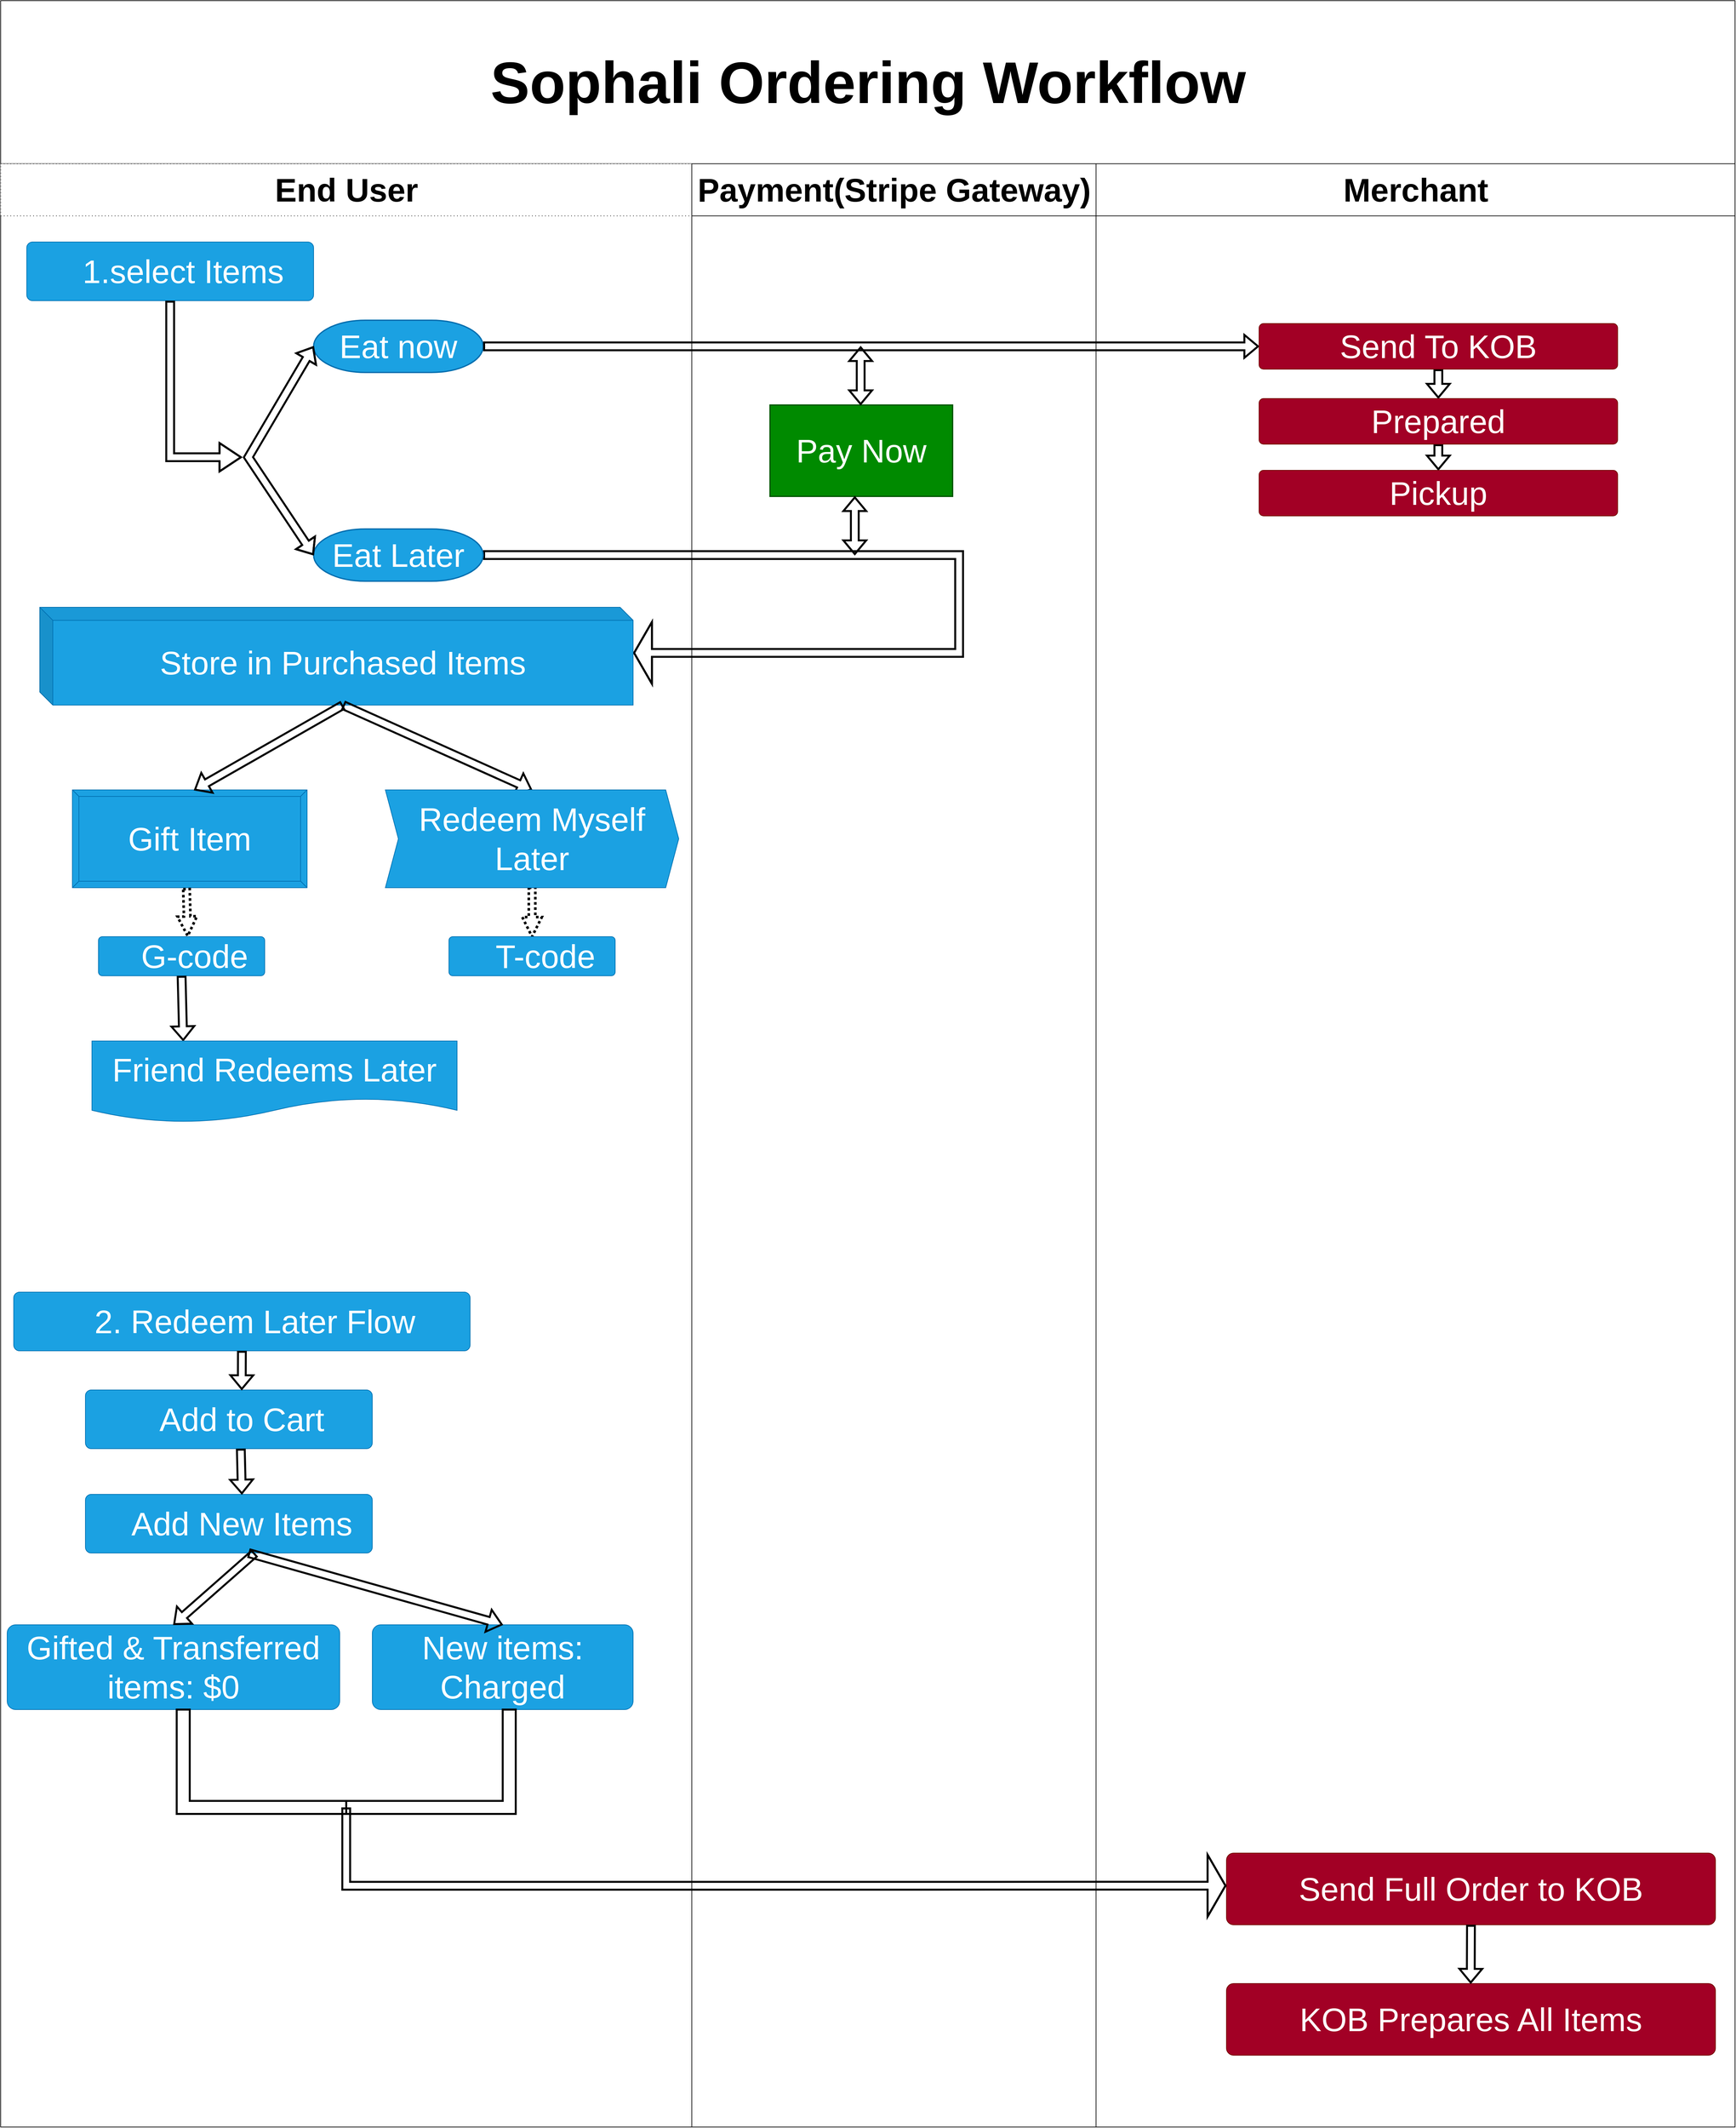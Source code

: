 <mxfile version="21.5.0" type="device">
  <diagram name="Page-1" id="FgBp9Bv5czjPE0wI_xVQ">
    <mxGraphModel dx="11260" dy="7060" grid="1" gridSize="10" guides="1" tooltips="1" connect="1" arrows="1" fold="1" page="1" pageScale="1" pageWidth="850" pageHeight="1100" math="0" shadow="0">
      <root>
        <mxCell id="0" />
        <mxCell id="1" parent="0" />
        <mxCell id="ERyDzxPQt0Ca88n98uUy-433" value="&lt;span style=&quot;font-size: 90px;&quot;&gt;Sophali Ordering Workflow&lt;/span&gt;" style="swimlane;childLayout=stackLayout;resizeParent=1;resizeParentMax=0;startSize=250;html=1;" parent="1" vertex="1">
          <mxGeometry x="-1160" y="-210" width="2660" height="3260" as="geometry">
            <mxRectangle x="-1570" y="170" width="70" height="30" as="alternateBounds" />
          </mxGeometry>
        </mxCell>
        <mxCell id="ERyDzxPQt0Ca88n98uUy-434" value="&lt;h1&gt;&lt;font style=&quot;font-size: 50px;&quot;&gt;End User&lt;/font&gt;&lt;/h1&gt;" style="swimlane;startSize=80;html=1;dashed=1;dashPattern=1 4;" parent="ERyDzxPQt0Ca88n98uUy-433" vertex="1">
          <mxGeometry y="250" width="1060" height="3010" as="geometry">
            <mxRectangle y="20" width="120" height="1810" as="alternateBounds" />
          </mxGeometry>
        </mxCell>
        <mxCell id="ERyDzxPQt0Ca88n98uUy-442" value="&lt;blockquote style=&quot;margin: 0 0 0 40px; border: none; padding: 0px;&quot;&gt;&lt;span style=&quot;text-align: left; background-color: initial;&quot;&gt;&lt;font style=&quot;font-size: 50px;&quot;&gt;1.select Items&lt;/font&gt;&lt;/span&gt;&lt;br&gt;&lt;/blockquote&gt;" style="rounded=1;arcSize=10;whiteSpace=wrap;html=1;align=center;fillColor=#1ba1e2;strokeColor=#006EAF;fontColor=#ffffff;" parent="ERyDzxPQt0Ca88n98uUy-434" vertex="1">
          <mxGeometry x="40" y="120" width="440" height="90" as="geometry" />
        </mxCell>
        <mxCell id="ERyDzxPQt0Ca88n98uUy-468" value="&lt;font style=&quot;font-size: 50px;&quot;&gt;Eat now&lt;/font&gt;" style="strokeWidth=2;html=1;shape=mxgraph.flowchart.terminator;whiteSpace=wrap;fillColor=#1ba1e2;strokeColor=#006EAF;fontColor=#ffffff;" parent="ERyDzxPQt0Ca88n98uUy-434" vertex="1">
          <mxGeometry x="480" y="240" width="260" height="80" as="geometry" />
        </mxCell>
        <mxCell id="ERyDzxPQt0Ca88n98uUy-483" style="edgeStyle=orthogonalEdgeStyle;rounded=0;orthogonalLoop=1;jettySize=auto;html=1;exitX=1;exitY=0.5;exitDx=0;exitDy=0;exitPerimeter=0;shape=flexArrow;endWidth=80;endSize=8.143;strokeWidth=3;" parent="ERyDzxPQt0Ca88n98uUy-434" source="ERyDzxPQt0Ca88n98uUy-469" target="ERyDzxPQt0Ca88n98uUy-504" edge="1">
          <mxGeometry relative="1" as="geometry">
            <mxPoint x="840" y="750" as="targetPoint" />
            <Array as="points">
              <mxPoint x="1470" y="600" />
              <mxPoint x="1470" y="750" />
            </Array>
          </mxGeometry>
        </mxCell>
        <mxCell id="ERyDzxPQt0Ca88n98uUy-469" value="&lt;font style=&quot;font-size: 50px;&quot;&gt;Eat Later&lt;/font&gt;" style="strokeWidth=2;html=1;shape=mxgraph.flowchart.terminator;whiteSpace=wrap;fillColor=#1ba1e2;strokeColor=#006EAF;fontColor=#ffffff;" parent="ERyDzxPQt0Ca88n98uUy-434" vertex="1">
          <mxGeometry x="480" y="560" width="260" height="80" as="geometry" />
        </mxCell>
        <mxCell id="ERyDzxPQt0Ca88n98uUy-500" value="" style="endArrow=classic;html=1;rounded=0;edgeStyle=elbowEdgeStyle;exitX=0.5;exitY=1;exitDx=0;exitDy=0;shape=flexArrow;endWidth=28.571;endSize=9.943;strokeWidth=3;" parent="ERyDzxPQt0Ca88n98uUy-434" source="ERyDzxPQt0Ca88n98uUy-442" edge="1">
          <mxGeometry width="50" height="50" relative="1" as="geometry">
            <mxPoint x="270" y="280" as="sourcePoint" />
            <mxPoint x="370" y="450" as="targetPoint" />
            <Array as="points">
              <mxPoint x="260" y="480" />
            </Array>
          </mxGeometry>
        </mxCell>
        <mxCell id="ERyDzxPQt0Ca88n98uUy-502" value="" style="shape=flexArrow;endArrow=classic;startArrow=classic;html=1;rounded=0;exitX=0;exitY=0.5;exitDx=0;exitDy=0;exitPerimeter=0;entryX=0;entryY=0.5;entryDx=0;entryDy=0;entryPerimeter=0;strokeWidth=3;" parent="ERyDzxPQt0Ca88n98uUy-434" source="ERyDzxPQt0Ca88n98uUy-469" target="ERyDzxPQt0Ca88n98uUy-468" edge="1">
          <mxGeometry width="100" height="100" relative="1" as="geometry">
            <mxPoint x="440" y="480" as="sourcePoint" />
            <mxPoint x="540" y="380" as="targetPoint" />
            <Array as="points">
              <mxPoint x="380" y="450" />
            </Array>
          </mxGeometry>
        </mxCell>
        <mxCell id="ERyDzxPQt0Ca88n98uUy-504" value="&lt;font style=&quot;font-size: 50px;&quot;&gt;Store in Purchased Items&lt;/font&gt;" style="shape=cube;whiteSpace=wrap;html=1;boundedLbl=1;backgroundOutline=1;darkOpacity=0.05;darkOpacity2=0.1;fillColor=#1ba1e2;strokeColor=#006EAF;fontColor=#ffffff;" parent="ERyDzxPQt0Ca88n98uUy-434" vertex="1">
          <mxGeometry x="60" y="680" width="910" height="150" as="geometry" />
        </mxCell>
        <mxCell id="ERyDzxPQt0Ca88n98uUy-507" value="&lt;span style=&quot;font-size: 50px;&quot;&gt;Gift Item&lt;/span&gt;" style="labelPosition=center;verticalLabelPosition=middle;align=center;html=1;shape=mxgraph.basic.button;dx=10;whiteSpace=wrap;fillColor=#1ba1e2;strokeColor=#006EAF;fontColor=#ffffff;" parent="ERyDzxPQt0Ca88n98uUy-434" vertex="1">
          <mxGeometry x="110" y="960" width="360" height="150" as="geometry" />
        </mxCell>
        <mxCell id="ERyDzxPQt0Ca88n98uUy-511" value="" style="shape=flexArrow;endArrow=classic;html=1;rounded=0;entryX=0.519;entryY=0.002;entryDx=0;entryDy=0;entryPerimeter=0;exitX=0;exitY=0;exitDx=465;exitDy=150;exitPerimeter=0;strokeWidth=3;" parent="ERyDzxPQt0Ca88n98uUy-434" source="ERyDzxPQt0Ca88n98uUy-504" target="ERyDzxPQt0Ca88n98uUy-507" edge="1">
          <mxGeometry width="50" height="50" relative="1" as="geometry">
            <mxPoint x="510" y="910" as="sourcePoint" />
            <mxPoint x="560" y="860" as="targetPoint" />
          </mxGeometry>
        </mxCell>
        <mxCell id="ERyDzxPQt0Ca88n98uUy-512" value="" style="shape=flexArrow;endArrow=classic;html=1;rounded=0;exitX=0;exitY=0;exitDx=465;exitDy=150;exitPerimeter=0;entryX=0.5;entryY=0;entryDx=0;entryDy=0;strokeWidth=3;" parent="ERyDzxPQt0Ca88n98uUy-434" source="ERyDzxPQt0Ca88n98uUy-504" target="ERyDzxPQt0Ca88n98uUy-513" edge="1">
          <mxGeometry width="50" height="50" relative="1" as="geometry">
            <mxPoint x="668" y="900" as="sourcePoint" />
            <mxPoint x="790" y="930" as="targetPoint" />
          </mxGeometry>
        </mxCell>
        <mxCell id="ERyDzxPQt0Ca88n98uUy-514" style="edgeStyle=orthogonalEdgeStyle;rounded=0;orthogonalLoop=1;jettySize=auto;html=1;exitX=0.5;exitY=1;exitDx=0;exitDy=0;shape=arrow;entryX=0.5;entryY=0;entryDx=0;entryDy=0;strokeWidth=4;dashed=1;dashPattern=1 1;" parent="ERyDzxPQt0Ca88n98uUy-434" source="ERyDzxPQt0Ca88n98uUy-513" target="ERyDzxPQt0Ca88n98uUy-515" edge="1">
          <mxGeometry relative="1" as="geometry">
            <mxPoint x="830" y="1260" as="targetPoint" />
          </mxGeometry>
        </mxCell>
        <mxCell id="ERyDzxPQt0Ca88n98uUy-513" value="&lt;font style=&quot;font-size: 50px;&quot;&gt;Redeem Myself Later&lt;/font&gt;" style="shape=step;perimeter=stepPerimeter;whiteSpace=wrap;html=1;fixedSize=1;fillColor=#1ba1e2;strokeColor=#006EAF;fontColor=#ffffff;" parent="ERyDzxPQt0Ca88n98uUy-434" vertex="1">
          <mxGeometry x="590" y="960" width="450" height="150" as="geometry" />
        </mxCell>
        <mxCell id="ERyDzxPQt0Ca88n98uUy-515" value="&lt;blockquote style=&quot;text-align: left; margin: 0px 0px 0px 40px; border: none; padding: 0px;&quot;&gt;&lt;span style=&quot;font-size: 50px;&quot;&gt;T-code&lt;/span&gt;&lt;/blockquote&gt;" style="rounded=1;arcSize=10;whiteSpace=wrap;html=1;align=center;fillColor=#1ba1e2;strokeColor=#006EAF;fontColor=#ffffff;" parent="ERyDzxPQt0Ca88n98uUy-434" vertex="1">
          <mxGeometry x="687.5" y="1185" width="255" height="60" as="geometry" />
        </mxCell>
        <mxCell id="ERyDzxPQt0Ca88n98uUy-516" style="edgeStyle=orthogonalEdgeStyle;rounded=0;orthogonalLoop=1;jettySize=auto;html=1;exitX=0.486;exitY=1.015;exitDx=0;exitDy=0;shape=arrow;dashed=1;exitPerimeter=0;entryX=0.537;entryY=-0.017;entryDx=0;entryDy=0;entryPerimeter=0;strokeWidth=4;dashPattern=1 1;" parent="ERyDzxPQt0Ca88n98uUy-434" source="ERyDzxPQt0Ca88n98uUy-507" target="ERyDzxPQt0Ca88n98uUy-517" edge="1">
          <mxGeometry relative="1" as="geometry">
            <mxPoint x="280.0" y="1225" as="targetPoint" />
            <mxPoint x="280.0" y="1150" as="sourcePoint" />
            <Array as="points">
              <mxPoint x="285" y="1147" />
              <mxPoint x="278" y="1147" />
              <mxPoint x="278" y="1177" />
              <mxPoint x="287" y="1177" />
            </Array>
          </mxGeometry>
        </mxCell>
        <mxCell id="ERyDzxPQt0Ca88n98uUy-517" value="&lt;blockquote style=&quot;text-align: left; margin: 0px 0px 0px 40px; border: none; padding: 0px;&quot;&gt;&lt;span style=&quot;font-size: 50px;&quot;&gt;G-code&lt;/span&gt;&lt;/blockquote&gt;" style="rounded=1;arcSize=10;whiteSpace=wrap;html=1;align=center;fillColor=#1ba1e2;strokeColor=#006EAF;fontColor=#ffffff;" parent="ERyDzxPQt0Ca88n98uUy-434" vertex="1">
          <mxGeometry x="150" y="1185" width="255" height="60" as="geometry" />
        </mxCell>
        <mxCell id="ERyDzxPQt0Ca88n98uUy-535" value="" style="shape=flexArrow;endArrow=classic;html=1;rounded=0;entryX=0.25;entryY=0;entryDx=0;entryDy=0;exitX=0.5;exitY=1;exitDx=0;exitDy=0;strokeWidth=3;" parent="ERyDzxPQt0Ca88n98uUy-434" source="ERyDzxPQt0Ca88n98uUy-517" target="ERyDzxPQt0Ca88n98uUy-536" edge="1">
          <mxGeometry width="50" height="50" relative="1" as="geometry">
            <mxPoint x="498" y="1220" as="sourcePoint" />
            <mxPoint x="270" y="1350" as="targetPoint" />
          </mxGeometry>
        </mxCell>
        <mxCell id="ERyDzxPQt0Ca88n98uUy-536" value="&lt;font style=&quot;font-size: 50px;&quot;&gt;Friend Redeems Later&lt;/font&gt;" style="shape=document;whiteSpace=wrap;html=1;boundedLbl=1;fillColor=#1ba1e2;strokeColor=#006EAF;fontColor=#ffffff;" parent="ERyDzxPQt0Ca88n98uUy-434" vertex="1">
          <mxGeometry x="140" y="1345" width="560" height="125" as="geometry" />
        </mxCell>
        <mxCell id="ERyDzxPQt0Ca88n98uUy-539" value="&lt;blockquote style=&quot;margin: 0 0 0 40px; border: none; padding: 0px;&quot;&gt;&lt;span style=&quot;text-align: left; background-color: initial;&quot;&gt;&lt;font style=&quot;font-size: 50px;&quot;&gt;2. Redeem Later Flow&lt;/font&gt;&lt;/span&gt;&lt;br&gt;&lt;/blockquote&gt;" style="rounded=1;arcSize=10;whiteSpace=wrap;html=1;align=center;fillColor=#1ba1e2;strokeColor=#006EAF;fontColor=#ffffff;" parent="ERyDzxPQt0Ca88n98uUy-434" vertex="1">
          <mxGeometry x="20" y="1730" width="700" height="90" as="geometry" />
        </mxCell>
        <mxCell id="ERyDzxPQt0Ca88n98uUy-540" value="&lt;blockquote style=&quot;text-align: left; margin: 0px 0px 0px 40px; border: none; padding: 0px;&quot;&gt;&lt;span style=&quot;font-size: 50px;&quot;&gt;Add to Cart&lt;/span&gt;&lt;/blockquote&gt;" style="rounded=1;arcSize=10;whiteSpace=wrap;html=1;align=center;fillColor=#1ba1e2;strokeColor=#006EAF;fontColor=#ffffff;" parent="ERyDzxPQt0Ca88n98uUy-434" vertex="1">
          <mxGeometry x="130" y="1880" width="440" height="90" as="geometry" />
        </mxCell>
        <mxCell id="ERyDzxPQt0Ca88n98uUy-561" value="&lt;blockquote style=&quot;text-align: left; margin: 0px 0px 0px 40px; border: none; padding: 0px;&quot;&gt;&lt;span style=&quot;font-size: 50px;&quot;&gt;Add New Items&lt;/span&gt;&lt;/blockquote&gt;" style="rounded=1;arcSize=10;whiteSpace=wrap;html=1;align=center;fillColor=#1ba1e2;strokeColor=#006EAF;fontColor=#ffffff;" parent="ERyDzxPQt0Ca88n98uUy-434" vertex="1">
          <mxGeometry x="130" y="2040" width="440" height="90" as="geometry" />
        </mxCell>
        <mxCell id="ERyDzxPQt0Ca88n98uUy-562" value="&lt;span style=&quot;font-size: 50px;&quot;&gt;Gifted &amp;amp; Transferred items: $0&lt;/span&gt;" style="rounded=1;arcSize=10;whiteSpace=wrap;html=1;align=center;fillColor=#1ba1e2;strokeColor=#006EAF;fontColor=#ffffff;" parent="ERyDzxPQt0Ca88n98uUy-434" vertex="1">
          <mxGeometry x="10" y="2240" width="510" height="130" as="geometry" />
        </mxCell>
        <mxCell id="ERyDzxPQt0Ca88n98uUy-585" value="&lt;span style=&quot;font-size: 50px;&quot;&gt;New items: Charged&lt;/span&gt;" style="rounded=1;arcSize=10;whiteSpace=wrap;html=1;align=center;fillColor=#1ba1e2;strokeColor=#006EAF;fontColor=#ffffff;" parent="ERyDzxPQt0Ca88n98uUy-434" vertex="1">
          <mxGeometry x="570" y="2240" width="400" height="130" as="geometry" />
        </mxCell>
        <mxCell id="ERyDzxPQt0Ca88n98uUy-586" value="" style="shape=flexArrow;endArrow=classic;html=1;rounded=0;entryX=0.545;entryY=0;entryDx=0;entryDy=0;exitX=0.5;exitY=1;exitDx=0;exitDy=0;strokeWidth=3;entryPerimeter=0;" parent="ERyDzxPQt0Ca88n98uUy-434" source="ERyDzxPQt0Ca88n98uUy-539" target="ERyDzxPQt0Ca88n98uUy-540" edge="1">
          <mxGeometry width="50" height="50" relative="1" as="geometry">
            <mxPoint x="353.33" y="1820" as="sourcePoint" />
            <mxPoint x="355.33" y="1920" as="targetPoint" />
          </mxGeometry>
        </mxCell>
        <mxCell id="ERyDzxPQt0Ca88n98uUy-587" value="" style="shape=flexArrow;endArrow=classic;html=1;rounded=0;exitX=0.5;exitY=1;exitDx=0;exitDy=0;strokeWidth=3;" parent="ERyDzxPQt0Ca88n98uUy-434" edge="1">
          <mxGeometry width="50" height="50" relative="1" as="geometry">
            <mxPoint x="368.33" y="1970" as="sourcePoint" />
            <mxPoint x="370" y="2040" as="targetPoint" />
          </mxGeometry>
        </mxCell>
        <mxCell id="ERyDzxPQt0Ca88n98uUy-588" value="" style="shape=flexArrow;endArrow=classic;html=1;rounded=0;entryX=0.5;entryY=0;entryDx=0;entryDy=0;exitX=0.5;exitY=1;exitDx=0;exitDy=0;strokeWidth=3;" parent="ERyDzxPQt0Ca88n98uUy-434" target="ERyDzxPQt0Ca88n98uUy-562" edge="1">
          <mxGeometry width="50" height="50" relative="1" as="geometry">
            <mxPoint x="390" y="2130" as="sourcePoint" />
            <mxPoint x="392" y="2230" as="targetPoint" />
          </mxGeometry>
        </mxCell>
        <mxCell id="ERyDzxPQt0Ca88n98uUy-589" value="" style="shape=flexArrow;endArrow=classic;html=1;rounded=0;entryX=0.5;entryY=0;entryDx=0;entryDy=0;strokeWidth=3;" parent="ERyDzxPQt0Ca88n98uUy-434" target="ERyDzxPQt0Ca88n98uUy-585" edge="1">
          <mxGeometry width="50" height="50" relative="1" as="geometry">
            <mxPoint x="380" y="2130" as="sourcePoint" />
            <mxPoint x="562" y="2250" as="targetPoint" />
          </mxGeometry>
        </mxCell>
        <mxCell id="ERyDzxPQt0Ca88n98uUy-595" value="" style="shape=corner;whiteSpace=wrap;html=1;direction=north;strokeWidth=3;" parent="ERyDzxPQt0Ca88n98uUy-434" vertex="1">
          <mxGeometry x="270" y="2370" width="260" height="160" as="geometry" />
        </mxCell>
        <mxCell id="ERyDzxPQt0Ca88n98uUy-597" value="" style="shape=corner;whiteSpace=wrap;html=1;direction=west;strokeWidth=3;" parent="ERyDzxPQt0Ca88n98uUy-434" vertex="1">
          <mxGeometry x="530" y="2370" width="260" height="160" as="geometry" />
        </mxCell>
        <mxCell id="ERyDzxPQt0Ca88n98uUy-435" value="&lt;h1&gt;&lt;span style=&quot;font-size: 50px;&quot;&gt;Payment(Stripe Gateway)&lt;/span&gt;&lt;/h1&gt;" style="swimlane;startSize=80;html=1;" parent="ERyDzxPQt0Ca88n98uUy-433" vertex="1">
          <mxGeometry x="1060" y="250" width="620" height="3010" as="geometry" />
        </mxCell>
        <mxCell id="ERyDzxPQt0Ca88n98uUy-481" value="&lt;font style=&quot;font-size: 50px;&quot;&gt;Pay Now&lt;/font&gt;" style="whiteSpace=wrap;html=1;strokeWidth=2;fillColor=#008a00;strokeColor=#005700;fontColor=#ffffff;" parent="ERyDzxPQt0Ca88n98uUy-435" vertex="1">
          <mxGeometry x="120" y="370" width="280" height="140" as="geometry" />
        </mxCell>
        <mxCell id="ERyDzxPQt0Ca88n98uUy-486" value="" style="edgeStyle=none;orthogonalLoop=1;jettySize=auto;html=1;endArrow=classic;startArrow=classic;rounded=0;shape=flexArrow;strokeWidth=3;" parent="ERyDzxPQt0Ca88n98uUy-435" edge="1">
          <mxGeometry width="100" relative="1" as="geometry">
            <mxPoint x="259" y="370" as="sourcePoint" />
            <mxPoint x="259" y="280" as="targetPoint" />
            <Array as="points" />
          </mxGeometry>
        </mxCell>
        <mxCell id="ERyDzxPQt0Ca88n98uUy-503" value="" style="edgeStyle=none;orthogonalLoop=1;jettySize=auto;html=1;endArrow=classic;startArrow=classic;rounded=0;shape=flexArrow;strokeWidth=3;" parent="ERyDzxPQt0Ca88n98uUy-435" edge="1">
          <mxGeometry width="100" relative="1" as="geometry">
            <mxPoint x="250" y="600" as="sourcePoint" />
            <mxPoint x="250" y="510" as="targetPoint" />
            <Array as="points" />
          </mxGeometry>
        </mxCell>
        <mxCell id="ERyDzxPQt0Ca88n98uUy-482" value="" style="edgeStyle=orthogonalEdgeStyle;rounded=0;orthogonalLoop=1;jettySize=auto;html=1;entryX=0;entryY=0.5;entryDx=0;entryDy=0;shape=flexArrow;strokeWidth=3;" parent="ERyDzxPQt0Ca88n98uUy-433" source="ERyDzxPQt0Ca88n98uUy-468" target="ERyDzxPQt0Ca88n98uUy-454" edge="1">
          <mxGeometry relative="1" as="geometry">
            <mxPoint x="1790" y="400" as="targetPoint" />
          </mxGeometry>
        </mxCell>
        <mxCell id="ERyDzxPQt0Ca88n98uUy-436" value="&lt;span style=&quot;font-size: 50px;&quot;&gt;Merchant&lt;/span&gt;" style="swimlane;startSize=80;html=1;" parent="ERyDzxPQt0Ca88n98uUy-433" vertex="1">
          <mxGeometry x="1680" y="250" width="980" height="3010" as="geometry" />
        </mxCell>
        <mxCell id="ERyDzxPQt0Ca88n98uUy-492" style="edgeStyle=orthogonalEdgeStyle;rounded=0;orthogonalLoop=1;jettySize=auto;html=1;exitX=0.5;exitY=1;exitDx=0;exitDy=0;entryX=0.5;entryY=0;entryDx=0;entryDy=0;shape=flexArrow;strokeWidth=3;" parent="ERyDzxPQt0Ca88n98uUy-436" source="ERyDzxPQt0Ca88n98uUy-454" target="ERyDzxPQt0Ca88n98uUy-490" edge="1">
          <mxGeometry relative="1" as="geometry" />
        </mxCell>
        <mxCell id="ERyDzxPQt0Ca88n98uUy-454" value="&lt;font style=&quot;font-size: 50px;&quot;&gt;Send To KOB&lt;/font&gt;" style="whiteSpace=wrap;html=1;fillColor=#a20025;strokeColor=#6F0000;rounded=1;arcSize=10;fontColor=#ffffff;" parent="ERyDzxPQt0Ca88n98uUy-436" vertex="1">
          <mxGeometry x="250" y="245" width="550" height="70" as="geometry" />
        </mxCell>
        <mxCell id="ERyDzxPQt0Ca88n98uUy-493" style="edgeStyle=orthogonalEdgeStyle;rounded=0;orthogonalLoop=1;jettySize=auto;html=1;exitX=0.5;exitY=1;exitDx=0;exitDy=0;entryX=0.5;entryY=0;entryDx=0;entryDy=0;shape=flexArrow;strokeWidth=3;" parent="ERyDzxPQt0Ca88n98uUy-436" source="ERyDzxPQt0Ca88n98uUy-490" target="ERyDzxPQt0Ca88n98uUy-491" edge="1">
          <mxGeometry relative="1" as="geometry" />
        </mxCell>
        <mxCell id="ERyDzxPQt0Ca88n98uUy-490" value="&lt;font style=&quot;font-size: 50px;&quot;&gt;Prepared&lt;/font&gt;" style="whiteSpace=wrap;html=1;fillColor=#a20025;strokeColor=#6F0000;rounded=1;arcSize=10;fontColor=#ffffff;" parent="ERyDzxPQt0Ca88n98uUy-436" vertex="1">
          <mxGeometry x="250" y="360" width="550" height="70" as="geometry" />
        </mxCell>
        <mxCell id="ERyDzxPQt0Ca88n98uUy-491" value="&lt;font style=&quot;font-size: 50px;&quot;&gt;Pickup&lt;/font&gt;" style="whiteSpace=wrap;html=1;fillColor=#a20025;strokeColor=#6F0000;rounded=1;arcSize=10;fontColor=#ffffff;" parent="ERyDzxPQt0Ca88n98uUy-436" vertex="1">
          <mxGeometry x="250" y="470" width="550" height="70" as="geometry" />
        </mxCell>
        <mxCell id="ERyDzxPQt0Ca88n98uUy-604" value="&lt;span style=&quot;font-size: 50px;&quot;&gt;Send Full Order to KOB&lt;/span&gt;" style="whiteSpace=wrap;html=1;fillColor=#a20025;strokeColor=#6F0000;rounded=1;arcSize=10;fontColor=#ffffff;" parent="ERyDzxPQt0Ca88n98uUy-436" vertex="1">
          <mxGeometry x="200" y="2590" width="750" height="110" as="geometry" />
        </mxCell>
        <mxCell id="ERyDzxPQt0Ca88n98uUy-607" value="&lt;span style=&quot;font-size: 50px;&quot;&gt;KOB Prepares All Items&lt;/span&gt;" style="whiteSpace=wrap;html=1;fillColor=#a20025;strokeColor=#6F0000;rounded=1;arcSize=10;fontColor=#ffffff;" parent="ERyDzxPQt0Ca88n98uUy-436" vertex="1">
          <mxGeometry x="200" y="2790" width="750" height="110" as="geometry" />
        </mxCell>
        <mxCell id="ERyDzxPQt0Ca88n98uUy-609" value="" style="shape=flexArrow;endArrow=classic;html=1;rounded=0;exitX=0.5;exitY=1;exitDx=0;exitDy=0;strokeWidth=3;exitPerimeter=0;" parent="ERyDzxPQt0Ca88n98uUy-436" source="ERyDzxPQt0Ca88n98uUy-604" edge="1">
          <mxGeometry width="50" height="50" relative="1" as="geometry">
            <mxPoint x="573" y="2720" as="sourcePoint" />
            <mxPoint x="574.67" y="2790" as="targetPoint" />
          </mxGeometry>
        </mxCell>
        <mxCell id="ERyDzxPQt0Ca88n98uUy-603" style="edgeStyle=orthogonalEdgeStyle;rounded=0;orthogonalLoop=1;jettySize=auto;html=1;exitX=0;exitY=0;exitDx=260;exitDy=10;exitPerimeter=0;shape=flexArrow;endWidth=80;endSize=8.143;strokeWidth=3;entryX=0;entryY=0.455;entryDx=0;entryDy=0;entryPerimeter=0;" parent="ERyDzxPQt0Ca88n98uUy-433" source="ERyDzxPQt0Ca88n98uUy-597" target="ERyDzxPQt0Ca88n98uUy-604" edge="1">
          <mxGeometry relative="1" as="geometry">
            <mxPoint x="1700" y="2890" as="targetPoint" />
            <mxPoint x="200" y="2850" as="sourcePoint" />
            <Array as="points">
              <mxPoint x="530" y="2890" />
            </Array>
          </mxGeometry>
        </mxCell>
      </root>
    </mxGraphModel>
  </diagram>
</mxfile>
